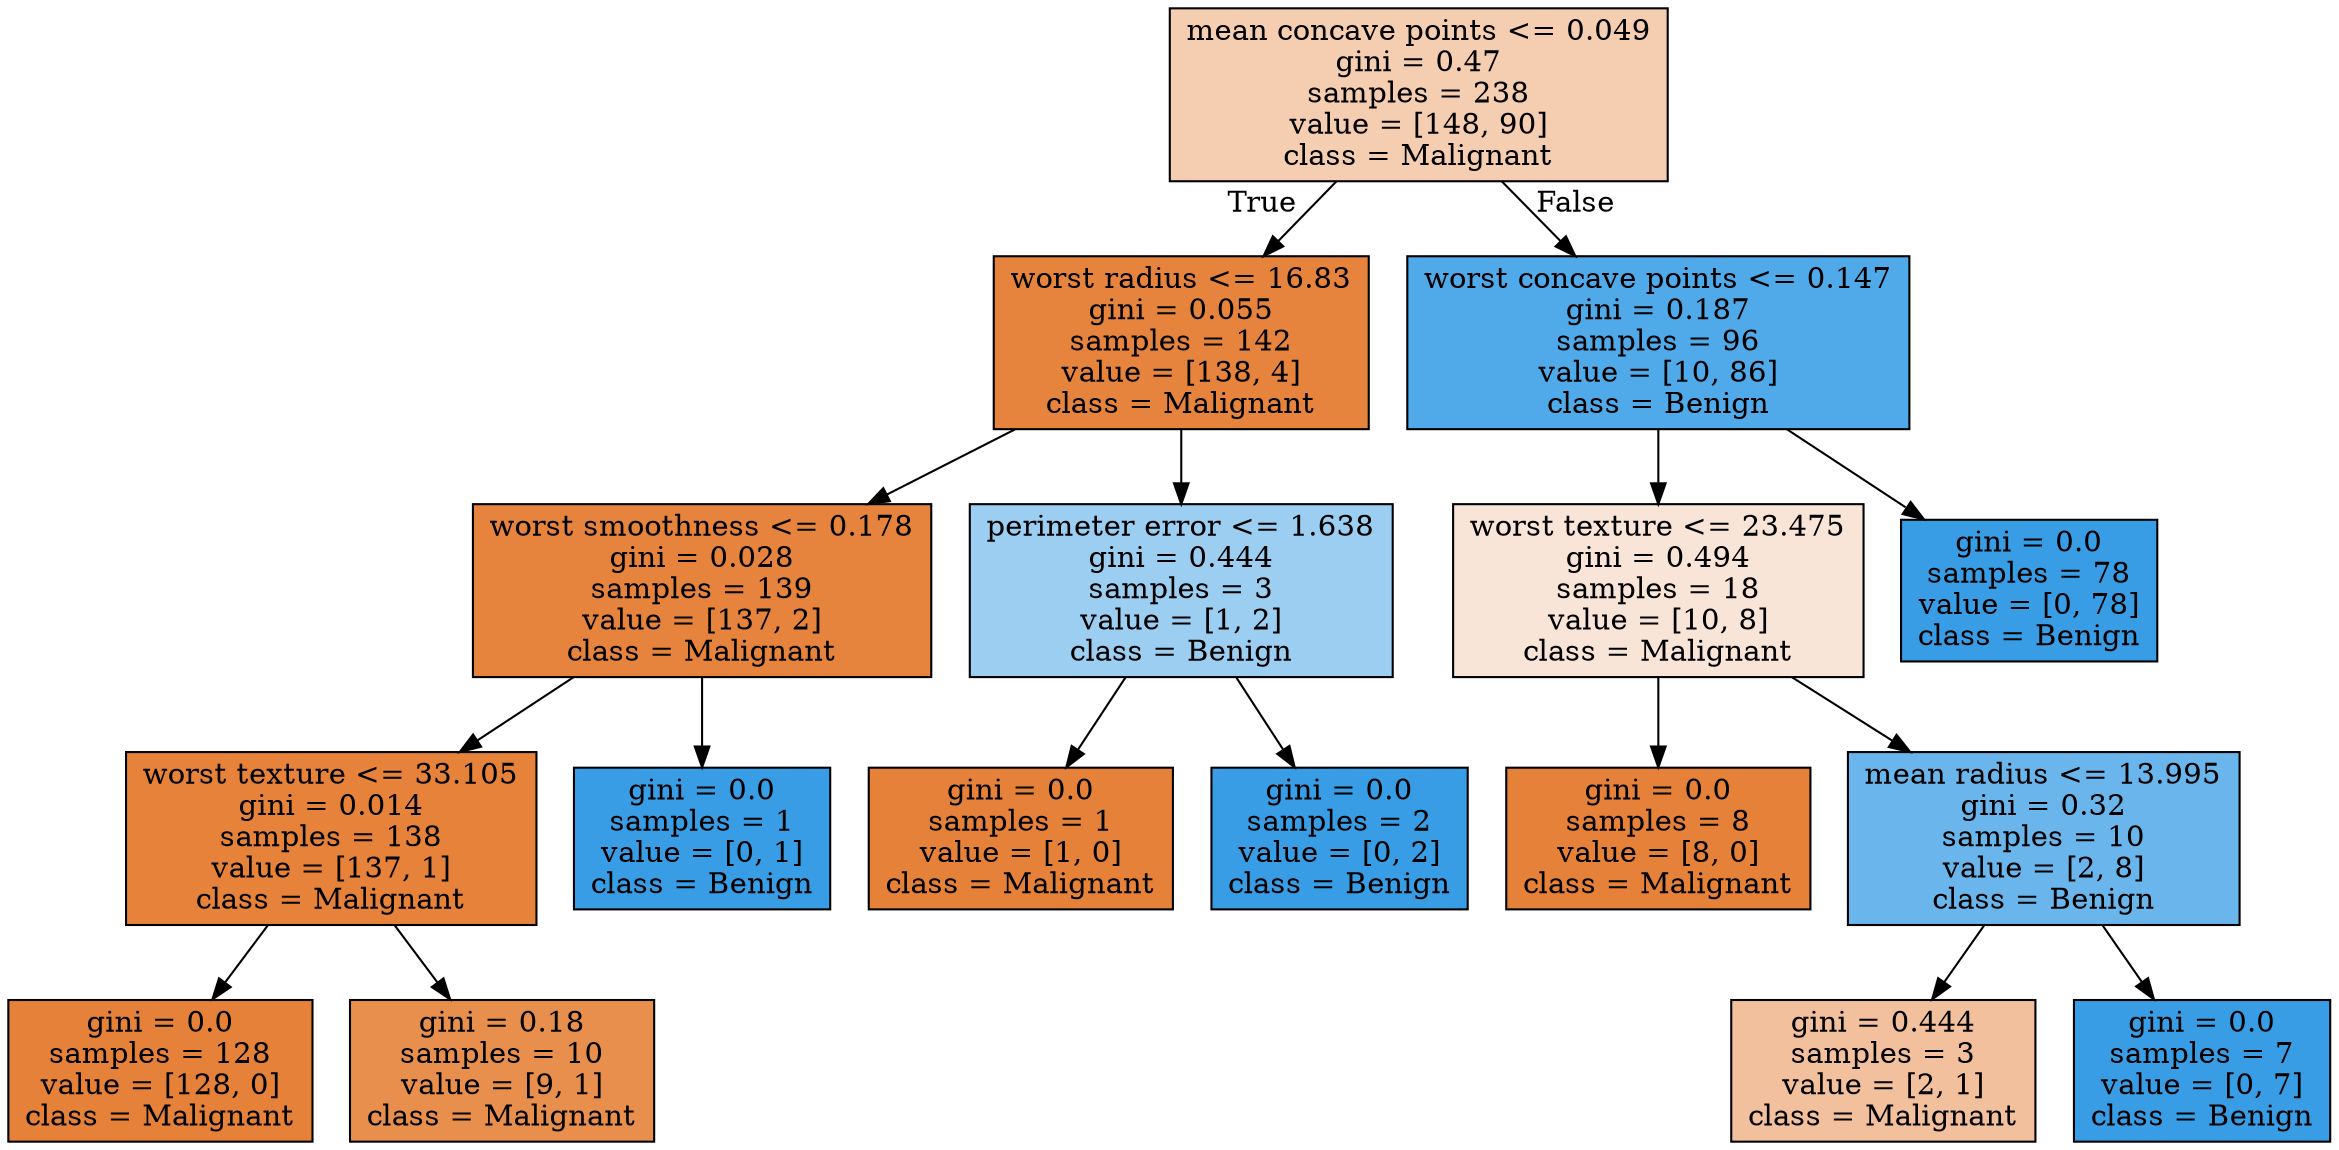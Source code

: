 digraph Tree {
node [shape=box, style="filled", color="black"] ;
0 [label="mean concave points <= 0.049\ngini = 0.47\nsamples = 238\nvalue = [148, 90]\nclass = Malignant", fillcolor="#e5813964"] ;
1 [label="worst radius <= 16.83\ngini = 0.055\nsamples = 142\nvalue = [138, 4]\nclass = Malignant", fillcolor="#e58139f8"] ;
0 -> 1 [labeldistance=2.5, labelangle=45, headlabel="True"] ;
2 [label="worst smoothness <= 0.178\ngini = 0.028\nsamples = 139\nvalue = [137, 2]\nclass = Malignant", fillcolor="#e58139fb"] ;
1 -> 2 ;
3 [label="worst texture <= 33.105\ngini = 0.014\nsamples = 138\nvalue = [137, 1]\nclass = Malignant", fillcolor="#e58139fd"] ;
2 -> 3 ;
4 [label="gini = 0.0\nsamples = 128\nvalue = [128, 0]\nclass = Malignant", fillcolor="#e58139ff"] ;
3 -> 4 ;
5 [label="gini = 0.18\nsamples = 10\nvalue = [9, 1]\nclass = Malignant", fillcolor="#e58139e3"] ;
3 -> 5 ;
6 [label="gini = 0.0\nsamples = 1\nvalue = [0, 1]\nclass = Benign", fillcolor="#399de5ff"] ;
2 -> 6 ;
7 [label="perimeter error <= 1.638\ngini = 0.444\nsamples = 3\nvalue = [1, 2]\nclass = Benign", fillcolor="#399de57f"] ;
1 -> 7 ;
8 [label="gini = 0.0\nsamples = 1\nvalue = [1, 0]\nclass = Malignant", fillcolor="#e58139ff"] ;
7 -> 8 ;
9 [label="gini = 0.0\nsamples = 2\nvalue = [0, 2]\nclass = Benign", fillcolor="#399de5ff"] ;
7 -> 9 ;
10 [label="worst concave points <= 0.147\ngini = 0.187\nsamples = 96\nvalue = [10, 86]\nclass = Benign", fillcolor="#399de5e1"] ;
0 -> 10 [labeldistance=2.5, labelangle=-45, headlabel="False"] ;
11 [label="worst texture <= 23.475\ngini = 0.494\nsamples = 18\nvalue = [10, 8]\nclass = Malignant", fillcolor="#e5813933"] ;
10 -> 11 ;
12 [label="gini = 0.0\nsamples = 8\nvalue = [8, 0]\nclass = Malignant", fillcolor="#e58139ff"] ;
11 -> 12 ;
13 [label="mean radius <= 13.995\ngini = 0.32\nsamples = 10\nvalue = [2, 8]\nclass = Benign", fillcolor="#399de5bf"] ;
11 -> 13 ;
14 [label="gini = 0.444\nsamples = 3\nvalue = [2, 1]\nclass = Malignant", fillcolor="#e581397f"] ;
13 -> 14 ;
15 [label="gini = 0.0\nsamples = 7\nvalue = [0, 7]\nclass = Benign", fillcolor="#399de5ff"] ;
13 -> 15 ;
16 [label="gini = 0.0\nsamples = 78\nvalue = [0, 78]\nclass = Benign", fillcolor="#399de5ff"] ;
10 -> 16 ;
}